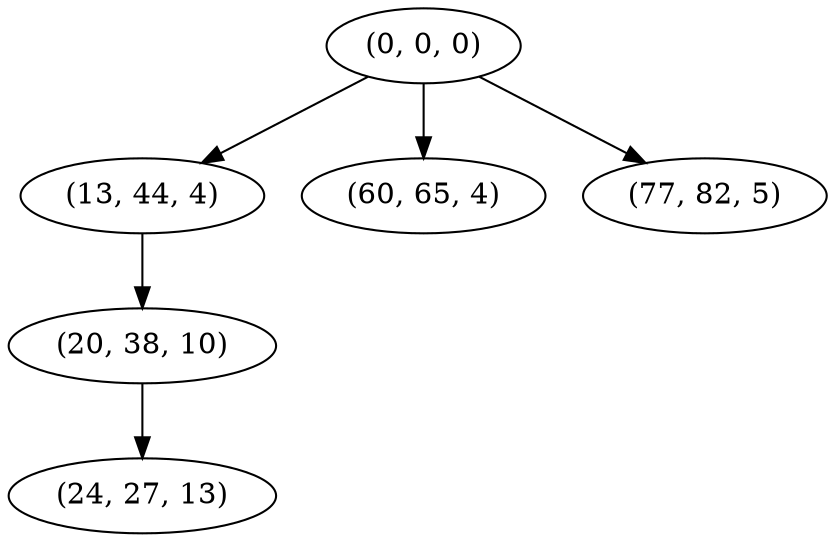 digraph tree {
    "(0, 0, 0)";
    "(13, 44, 4)";
    "(20, 38, 10)";
    "(24, 27, 13)";
    "(60, 65, 4)";
    "(77, 82, 5)";
    "(0, 0, 0)" -> "(13, 44, 4)";
    "(0, 0, 0)" -> "(60, 65, 4)";
    "(0, 0, 0)" -> "(77, 82, 5)";
    "(13, 44, 4)" -> "(20, 38, 10)";
    "(20, 38, 10)" -> "(24, 27, 13)";
}
